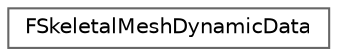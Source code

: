 digraph "Graphical Class Hierarchy"
{
 // INTERACTIVE_SVG=YES
 // LATEX_PDF_SIZE
  bgcolor="transparent";
  edge [fontname=Helvetica,fontsize=10,labelfontname=Helvetica,labelfontsize=10];
  node [fontname=Helvetica,fontsize=10,shape=box,height=0.2,width=0.4];
  rankdir="LR";
  Node0 [id="Node000000",label="FSkeletalMeshDynamicData",height=0.2,width=0.4,color="grey40", fillcolor="white", style="filled",URL="$db/db2/classFSkeletalMeshDynamicData.html",tooltip=" "];
}
